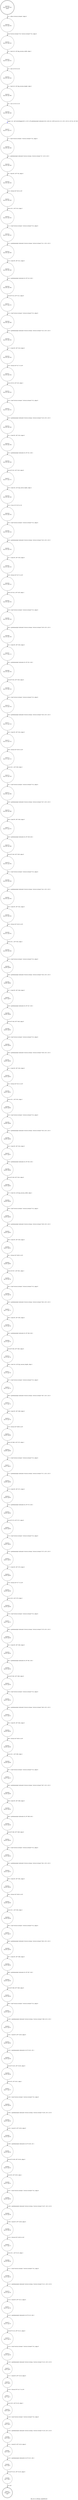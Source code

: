 digraph rdp_out_ts_bitmap_capabilityset {
label="rdp_out_ts_bitmap_capabilityset"
45527 [label="N45527\n(rp:0, ep:0)\nexit", shape="doublecircle"]
45528 [label="N45528\n(rp:154, ep:154)\nentry", shape="doublecircle"]
45528 -> 45530 [label="%2 = alloca %struct.stream*, align 8"]
45530 [label="N45530\n(rp:153, ep:153)", shape="circle"]
45530 -> 45532 [label="store %struct.stream* %0, %struct.stream** %2, align 8"]
45532 [label="N45532\n(rp:152, ep:152)", shape="circle"]
45532 -> 45533 [label="%3 = load i16, i16* @g_session_width, align 2"]
45533 [label="N45533\n(rp:151, ep:151)", shape="circle"]
45533 -> 45534 [label="%4 = zext i16 %3 to i32"]
45534 [label="N45534\n(rp:150, ep:150)", shape="circle"]
45534 -> 45535 [label="%5 = load i16, i16* @g_session_height, align 2"]
45535 [label="N45535\n(rp:149, ep:149)", shape="circle"]
45535 -> 45536 [label="%6 = zext i16 %5 to i32"]
45536 [label="N45536\n(rp:148, ep:148)", shape="circle"]
45536 -> 45537 [label="logger --@-- call void @logger(i32 4, i32 0, i8* getelementptr inbounds ([41 x i8], [41 x i8]* @.str.24.1112, i32 0, i32 0), i32 %4, i32 %6)", style="dashed", color="blue"]
45537 [label="N45537\n(rp:147, ep:147)", shape="circle"]
45537 -> 45538 [label="%7 = load %struct.stream*, %struct.stream** %2, align 8"]
45538 [label="N45538\n(rp:146, ep:146)", shape="circle"]
45538 -> 45539 [label="%8 = getelementptr inbounds %struct.stream, %struct.stream* %7, i32 0, i32 0"]
45539 [label="N45539\n(rp:145, ep:145)", shape="circle"]
45539 -> 45540 [label="%9 = load i8*, i8** %8, align 8"]
45540 [label="N45540\n(rp:144, ep:144)", shape="circle"]
45540 -> 45541 [label="%10 = bitcast i8* %9 to i16*"]
45541 [label="N45541\n(rp:143, ep:143)", shape="circle"]
45541 -> 45542 [label="store i16 2, i16* %10, align 2"]
45542 [label="N45542\n(rp:142, ep:142)", shape="circle"]
45542 -> 45543 [label="%11 = load %struct.stream*, %struct.stream** %2, align 8"]
45543 [label="N45543\n(rp:141, ep:141)", shape="circle"]
45543 -> 45544 [label="%12 = getelementptr inbounds %struct.stream, %struct.stream* %11, i32 0, i32 0"]
45544 [label="N45544\n(rp:140, ep:140)", shape="circle"]
45544 -> 45545 [label="%13 = load i8*, i8** %12, align 8"]
45545 [label="N45545\n(rp:139, ep:139)", shape="circle"]
45545 -> 45546 [label="%14 = getelementptr inbounds i8, i8* %13, i64 2"]
45546 [label="N45546\n(rp:138, ep:138)", shape="circle"]
45546 -> 45547 [label="store i8* %14, i8** %12, align 8"]
45547 [label="N45547\n(rp:137, ep:137)", shape="circle"]
45547 -> 45548 [label="%15 = load %struct.stream*, %struct.stream** %2, align 8"]
45548 [label="N45548\n(rp:136, ep:136)", shape="circle"]
45548 -> 45549 [label="%16 = getelementptr inbounds %struct.stream, %struct.stream* %15, i32 0, i32 0"]
45549 [label="N45549\n(rp:135, ep:135)", shape="circle"]
45549 -> 45550 [label="%17 = load i8*, i8** %16, align 8"]
45550 [label="N45550\n(rp:134, ep:134)", shape="circle"]
45550 -> 45551 [label="%18 = bitcast i8* %17 to i16*"]
45551 [label="N45551\n(rp:133, ep:133)", shape="circle"]
45551 -> 45552 [label="store i16 28, i16* %18, align 2"]
45552 [label="N45552\n(rp:132, ep:132)", shape="circle"]
45552 -> 45553 [label="%19 = load %struct.stream*, %struct.stream** %2, align 8"]
45553 [label="N45553\n(rp:131, ep:131)", shape="circle"]
45553 -> 45554 [label="%20 = getelementptr inbounds %struct.stream, %struct.stream* %19, i32 0, i32 0"]
45554 [label="N45554\n(rp:130, ep:130)", shape="circle"]
45554 -> 45555 [label="%21 = load i8*, i8** %20, align 8"]
45555 [label="N45555\n(rp:129, ep:129)", shape="circle"]
45555 -> 45556 [label="%22 = getelementptr inbounds i8, i8* %21, i64 2"]
45556 [label="N45556\n(rp:128, ep:128)", shape="circle"]
45556 -> 45557 [label="store i8* %22, i8** %20, align 8"]
45557 [label="N45557\n(rp:127, ep:127)", shape="circle"]
45557 -> 45558 [label="%23 = load i32, i32* @g_server_depth, align 4"]
45558 [label="N45558\n(rp:126, ep:126)", shape="circle"]
45558 -> 45559 [label="%24 = trunc i32 %23 to i16"]
45559 [label="N45559\n(rp:125, ep:125)", shape="circle"]
45559 -> 45560 [label="%25 = load %struct.stream*, %struct.stream** %2, align 8"]
45560 [label="N45560\n(rp:124, ep:124)", shape="circle"]
45560 -> 45561 [label="%26 = getelementptr inbounds %struct.stream, %struct.stream* %25, i32 0, i32 0"]
45561 [label="N45561\n(rp:123, ep:123)", shape="circle"]
45561 -> 45562 [label="%27 = load i8*, i8** %26, align 8"]
45562 [label="N45562\n(rp:122, ep:122)", shape="circle"]
45562 -> 45563 [label="%28 = bitcast i8* %27 to i16*"]
45563 [label="N45563\n(rp:121, ep:121)", shape="circle"]
45563 -> 45564 [label="store i16 %24, i16* %28, align 2"]
45564 [label="N45564\n(rp:120, ep:120)", shape="circle"]
45564 -> 45565 [label="%29 = load %struct.stream*, %struct.stream** %2, align 8"]
45565 [label="N45565\n(rp:119, ep:119)", shape="circle"]
45565 -> 45566 [label="%30 = getelementptr inbounds %struct.stream, %struct.stream* %29, i32 0, i32 0"]
45566 [label="N45566\n(rp:118, ep:118)", shape="circle"]
45566 -> 45567 [label="%31 = load i8*, i8** %30, align 8"]
45567 [label="N45567\n(rp:117, ep:117)", shape="circle"]
45567 -> 45568 [label="%32 = getelementptr inbounds i8, i8* %31, i64 2"]
45568 [label="N45568\n(rp:116, ep:116)", shape="circle"]
45568 -> 45569 [label="store i8* %32, i8** %30, align 8"]
45569 [label="N45569\n(rp:115, ep:115)", shape="circle"]
45569 -> 45570 [label="%33 = load %struct.stream*, %struct.stream** %2, align 8"]
45570 [label="N45570\n(rp:114, ep:114)", shape="circle"]
45570 -> 45571 [label="%34 = getelementptr inbounds %struct.stream, %struct.stream* %33, i32 0, i32 0"]
45571 [label="N45571\n(rp:113, ep:113)", shape="circle"]
45571 -> 45572 [label="%35 = load i8*, i8** %34, align 8"]
45572 [label="N45572\n(rp:112, ep:112)", shape="circle"]
45572 -> 45573 [label="%36 = bitcast i8* %35 to i16*"]
45573 [label="N45573\n(rp:111, ep:111)", shape="circle"]
45573 -> 45574 [label="store i16 1, i16* %36, align 2"]
45574 [label="N45574\n(rp:110, ep:110)", shape="circle"]
45574 -> 45575 [label="%37 = load %struct.stream*, %struct.stream** %2, align 8"]
45575 [label="N45575\n(rp:109, ep:109)", shape="circle"]
45575 -> 45576 [label="%38 = getelementptr inbounds %struct.stream, %struct.stream* %37, i32 0, i32 0"]
45576 [label="N45576\n(rp:108, ep:108)", shape="circle"]
45576 -> 45577 [label="%39 = load i8*, i8** %38, align 8"]
45577 [label="N45577\n(rp:107, ep:107)", shape="circle"]
45577 -> 45578 [label="%40 = getelementptr inbounds i8, i8* %39, i64 2"]
45578 [label="N45578\n(rp:106, ep:106)", shape="circle"]
45578 -> 45579 [label="store i8* %40, i8** %38, align 8"]
45579 [label="N45579\n(rp:105, ep:105)", shape="circle"]
45579 -> 45580 [label="%41 = load %struct.stream*, %struct.stream** %2, align 8"]
45580 [label="N45580\n(rp:104, ep:104)", shape="circle"]
45580 -> 45581 [label="%42 = getelementptr inbounds %struct.stream, %struct.stream* %41, i32 0, i32 0"]
45581 [label="N45581\n(rp:103, ep:103)", shape="circle"]
45581 -> 45582 [label="%43 = load i8*, i8** %42, align 8"]
45582 [label="N45582\n(rp:102, ep:102)", shape="circle"]
45582 -> 45583 [label="%44 = bitcast i8* %43 to i16*"]
45583 [label="N45583\n(rp:101, ep:101)", shape="circle"]
45583 -> 45584 [label="store i16 1, i16* %44, align 2"]
45584 [label="N45584\n(rp:100, ep:100)", shape="circle"]
45584 -> 45585 [label="%45 = load %struct.stream*, %struct.stream** %2, align 8"]
45585 [label="N45585\n(rp:99, ep:99)", shape="circle"]
45585 -> 45586 [label="%46 = getelementptr inbounds %struct.stream, %struct.stream* %45, i32 0, i32 0"]
45586 [label="N45586\n(rp:98, ep:98)", shape="circle"]
45586 -> 45587 [label="%47 = load i8*, i8** %46, align 8"]
45587 [label="N45587\n(rp:97, ep:97)", shape="circle"]
45587 -> 45588 [label="%48 = getelementptr inbounds i8, i8* %47, i64 2"]
45588 [label="N45588\n(rp:96, ep:96)", shape="circle"]
45588 -> 45589 [label="store i8* %48, i8** %46, align 8"]
45589 [label="N45589\n(rp:95, ep:95)", shape="circle"]
45589 -> 45590 [label="%49 = load %struct.stream*, %struct.stream** %2, align 8"]
45590 [label="N45590\n(rp:94, ep:94)", shape="circle"]
45590 -> 45591 [label="%50 = getelementptr inbounds %struct.stream, %struct.stream* %49, i32 0, i32 0"]
45591 [label="N45591\n(rp:93, ep:93)", shape="circle"]
45591 -> 45592 [label="%51 = load i8*, i8** %50, align 8"]
45592 [label="N45592\n(rp:92, ep:92)", shape="circle"]
45592 -> 45593 [label="%52 = bitcast i8* %51 to i16*"]
45593 [label="N45593\n(rp:91, ep:91)", shape="circle"]
45593 -> 45594 [label="store i16 1, i16* %52, align 2"]
45594 [label="N45594\n(rp:90, ep:90)", shape="circle"]
45594 -> 45595 [label="%53 = load %struct.stream*, %struct.stream** %2, align 8"]
45595 [label="N45595\n(rp:89, ep:89)", shape="circle"]
45595 -> 45596 [label="%54 = getelementptr inbounds %struct.stream, %struct.stream* %53, i32 0, i32 0"]
45596 [label="N45596\n(rp:88, ep:88)", shape="circle"]
45596 -> 45597 [label="%55 = load i8*, i8** %54, align 8"]
45597 [label="N45597\n(rp:87, ep:87)", shape="circle"]
45597 -> 45598 [label="%56 = getelementptr inbounds i8, i8* %55, i64 2"]
45598 [label="N45598\n(rp:86, ep:86)", shape="circle"]
45598 -> 45599 [label="store i8* %56, i8** %54, align 8"]
45599 [label="N45599\n(rp:85, ep:85)", shape="circle"]
45599 -> 45600 [label="%57 = load i16, i16* @g_session_width, align 2"]
45600 [label="N45600\n(rp:84, ep:84)", shape="circle"]
45600 -> 45601 [label="%58 = load %struct.stream*, %struct.stream** %2, align 8"]
45601 [label="N45601\n(rp:83, ep:83)", shape="circle"]
45601 -> 45602 [label="%59 = getelementptr inbounds %struct.stream, %struct.stream* %58, i32 0, i32 0"]
45602 [label="N45602\n(rp:82, ep:82)", shape="circle"]
45602 -> 45603 [label="%60 = load i8*, i8** %59, align 8"]
45603 [label="N45603\n(rp:81, ep:81)", shape="circle"]
45603 -> 45604 [label="%61 = bitcast i8* %60 to i16*"]
45604 [label="N45604\n(rp:80, ep:80)", shape="circle"]
45604 -> 45605 [label="store i16 %57, i16* %61, align 2"]
45605 [label="N45605\n(rp:79, ep:79)", shape="circle"]
45605 -> 45606 [label="%62 = load %struct.stream*, %struct.stream** %2, align 8"]
45606 [label="N45606\n(rp:78, ep:78)", shape="circle"]
45606 -> 45607 [label="%63 = getelementptr inbounds %struct.stream, %struct.stream* %62, i32 0, i32 0"]
45607 [label="N45607\n(rp:77, ep:77)", shape="circle"]
45607 -> 45608 [label="%64 = load i8*, i8** %63, align 8"]
45608 [label="N45608\n(rp:76, ep:76)", shape="circle"]
45608 -> 45609 [label="%65 = getelementptr inbounds i8, i8* %64, i64 2"]
45609 [label="N45609\n(rp:75, ep:75)", shape="circle"]
45609 -> 45610 [label="store i8* %65, i8** %63, align 8"]
45610 [label="N45610\n(rp:74, ep:74)", shape="circle"]
45610 -> 45611 [label="%66 = load i16, i16* @g_session_height, align 2"]
45611 [label="N45611\n(rp:73, ep:73)", shape="circle"]
45611 -> 45612 [label="%67 = load %struct.stream*, %struct.stream** %2, align 8"]
45612 [label="N45612\n(rp:72, ep:72)", shape="circle"]
45612 -> 45613 [label="%68 = getelementptr inbounds %struct.stream, %struct.stream* %67, i32 0, i32 0"]
45613 [label="N45613\n(rp:71, ep:71)", shape="circle"]
45613 -> 45614 [label="%69 = load i8*, i8** %68, align 8"]
45614 [label="N45614\n(rp:70, ep:70)", shape="circle"]
45614 -> 45615 [label="%70 = bitcast i8* %69 to i16*"]
45615 [label="N45615\n(rp:69, ep:69)", shape="circle"]
45615 -> 45616 [label="store i16 %66, i16* %70, align 2"]
45616 [label="N45616\n(rp:68, ep:68)", shape="circle"]
45616 -> 45617 [label="%71 = load %struct.stream*, %struct.stream** %2, align 8"]
45617 [label="N45617\n(rp:67, ep:67)", shape="circle"]
45617 -> 45618 [label="%72 = getelementptr inbounds %struct.stream, %struct.stream* %71, i32 0, i32 0"]
45618 [label="N45618\n(rp:66, ep:66)", shape="circle"]
45618 -> 45619 [label="%73 = load i8*, i8** %72, align 8"]
45619 [label="N45619\n(rp:65, ep:65)", shape="circle"]
45619 -> 45620 [label="%74 = getelementptr inbounds i8, i8* %73, i64 2"]
45620 [label="N45620\n(rp:64, ep:64)", shape="circle"]
45620 -> 45621 [label="store i8* %74, i8** %72, align 8"]
45621 [label="N45621\n(rp:63, ep:63)", shape="circle"]
45621 -> 45622 [label="%75 = load %struct.stream*, %struct.stream** %2, align 8"]
45622 [label="N45622\n(rp:62, ep:62)", shape="circle"]
45622 -> 45623 [label="%76 = getelementptr inbounds %struct.stream, %struct.stream* %75, i32 0, i32 0"]
45623 [label="N45623\n(rp:61, ep:61)", shape="circle"]
45623 -> 45624 [label="%77 = load i8*, i8** %76, align 8"]
45624 [label="N45624\n(rp:60, ep:60)", shape="circle"]
45624 -> 45625 [label="%78 = bitcast i8* %77 to i16*"]
45625 [label="N45625\n(rp:59, ep:59)", shape="circle"]
45625 -> 45626 [label="store i16 0, i16* %78, align 2"]
45626 [label="N45626\n(rp:58, ep:58)", shape="circle"]
45626 -> 45627 [label="%79 = load %struct.stream*, %struct.stream** %2, align 8"]
45627 [label="N45627\n(rp:57, ep:57)", shape="circle"]
45627 -> 45628 [label="%80 = getelementptr inbounds %struct.stream, %struct.stream* %79, i32 0, i32 0"]
45628 [label="N45628\n(rp:56, ep:56)", shape="circle"]
45628 -> 45629 [label="%81 = load i8*, i8** %80, align 8"]
45629 [label="N45629\n(rp:55, ep:55)", shape="circle"]
45629 -> 45630 [label="%82 = getelementptr inbounds i8, i8* %81, i64 2"]
45630 [label="N45630\n(rp:54, ep:54)", shape="circle"]
45630 -> 45631 [label="store i8* %82, i8** %80, align 8"]
45631 [label="N45631\n(rp:53, ep:53)", shape="circle"]
45631 -> 45632 [label="%83 = load %struct.stream*, %struct.stream** %2, align 8"]
45632 [label="N45632\n(rp:52, ep:52)", shape="circle"]
45632 -> 45633 [label="%84 = getelementptr inbounds %struct.stream, %struct.stream* %83, i32 0, i32 0"]
45633 [label="N45633\n(rp:51, ep:51)", shape="circle"]
45633 -> 45634 [label="%85 = load i8*, i8** %84, align 8"]
45634 [label="N45634\n(rp:50, ep:50)", shape="circle"]
45634 -> 45635 [label="%86 = bitcast i8* %85 to i16*"]
45635 [label="N45635\n(rp:49, ep:49)", shape="circle"]
45635 -> 45636 [label="store i16 1, i16* %86, align 2"]
45636 [label="N45636\n(rp:48, ep:48)", shape="circle"]
45636 -> 45637 [label="%87 = load %struct.stream*, %struct.stream** %2, align 8"]
45637 [label="N45637\n(rp:47, ep:47)", shape="circle"]
45637 -> 45638 [label="%88 = getelementptr inbounds %struct.stream, %struct.stream* %87, i32 0, i32 0"]
45638 [label="N45638\n(rp:46, ep:46)", shape="circle"]
45638 -> 45639 [label="%89 = load i8*, i8** %88, align 8"]
45639 [label="N45639\n(rp:45, ep:45)", shape="circle"]
45639 -> 45640 [label="%90 = getelementptr inbounds i8, i8* %89, i64 2"]
45640 [label="N45640\n(rp:44, ep:44)", shape="circle"]
45640 -> 45641 [label="store i8* %90, i8** %88, align 8"]
45641 [label="N45641\n(rp:43, ep:43)", shape="circle"]
45641 -> 45642 [label="%91 = load %struct.stream*, %struct.stream** %2, align 8"]
45642 [label="N45642\n(rp:42, ep:42)", shape="circle"]
45642 -> 45643 [label="%92 = getelementptr inbounds %struct.stream, %struct.stream* %91, i32 0, i32 0"]
45643 [label="N45643\n(rp:41, ep:41)", shape="circle"]
45643 -> 45644 [label="%93 = load i8*, i8** %92, align 8"]
45644 [label="N45644\n(rp:40, ep:40)", shape="circle"]
45644 -> 45645 [label="%94 = bitcast i8* %93 to i16*"]
45645 [label="N45645\n(rp:39, ep:39)", shape="circle"]
45645 -> 45646 [label="store i16 1, i16* %94, align 2"]
45646 [label="N45646\n(rp:38, ep:38)", shape="circle"]
45646 -> 45647 [label="%95 = load %struct.stream*, %struct.stream** %2, align 8"]
45647 [label="N45647\n(rp:37, ep:37)", shape="circle"]
45647 -> 45648 [label="%96 = getelementptr inbounds %struct.stream, %struct.stream* %95, i32 0, i32 0"]
45648 [label="N45648\n(rp:36, ep:36)", shape="circle"]
45648 -> 45649 [label="%97 = load i8*, i8** %96, align 8"]
45649 [label="N45649\n(rp:35, ep:35)", shape="circle"]
45649 -> 45650 [label="%98 = getelementptr inbounds i8, i8* %97, i64 2"]
45650 [label="N45650\n(rp:34, ep:34)", shape="circle"]
45650 -> 45651 [label="store i8* %98, i8** %96, align 8"]
45651 [label="N45651\n(rp:33, ep:33)", shape="circle"]
45651 -> 45652 [label="%99 = load %struct.stream*, %struct.stream** %2, align 8"]
45652 [label="N45652\n(rp:32, ep:32)", shape="circle"]
45652 -> 45653 [label="%100 = getelementptr inbounds %struct.stream, %struct.stream* %99, i32 0, i32 0"]
45653 [label="N45653\n(rp:31, ep:31)", shape="circle"]
45653 -> 45654 [label="%101 = load i8*, i8** %100, align 8"]
45654 [label="N45654\n(rp:30, ep:30)", shape="circle"]
45654 -> 45655 [label="%102 = getelementptr inbounds i8, i8* %101, i32 1"]
45655 [label="N45655\n(rp:29, ep:29)", shape="circle"]
45655 -> 45656 [label="store i8* %102, i8** %100, align 8"]
45656 [label="N45656\n(rp:28, ep:28)", shape="circle"]
45656 -> 45657 [label="store i8 0, i8* %101, align 1"]
45657 [label="N45657\n(rp:27, ep:27)", shape="circle"]
45657 -> 45658 [label="%103 = load %struct.stream*, %struct.stream** %2, align 8"]
45658 [label="N45658\n(rp:26, ep:26)", shape="circle"]
45658 -> 45659 [label="%104 = getelementptr inbounds %struct.stream, %struct.stream* %103, i32 0, i32 0"]
45659 [label="N45659\n(rp:25, ep:25)", shape="circle"]
45659 -> 45660 [label="%105 = load i8*, i8** %104, align 8"]
45660 [label="N45660\n(rp:24, ep:24)", shape="circle"]
45660 -> 45661 [label="%106 = getelementptr inbounds i8, i8* %105, i32 1"]
45661 [label="N45661\n(rp:23, ep:23)", shape="circle"]
45661 -> 45662 [label="store i8* %106, i8** %104, align 8"]
45662 [label="N45662\n(rp:22, ep:22)", shape="circle"]
45662 -> 45663 [label="store i8 0, i8* %105, align 1"]
45663 [label="N45663\n(rp:21, ep:21)", shape="circle"]
45663 -> 45664 [label="%107 = load %struct.stream*, %struct.stream** %2, align 8"]
45664 [label="N45664\n(rp:20, ep:20)", shape="circle"]
45664 -> 45665 [label="%108 = getelementptr inbounds %struct.stream, %struct.stream* %107, i32 0, i32 0"]
45665 [label="N45665\n(rp:19, ep:19)", shape="circle"]
45665 -> 45666 [label="%109 = load i8*, i8** %108, align 8"]
45666 [label="N45666\n(rp:18, ep:18)", shape="circle"]
45666 -> 45667 [label="%110 = bitcast i8* %109 to i16*"]
45667 [label="N45667\n(rp:17, ep:17)", shape="circle"]
45667 -> 45668 [label="store i16 1, i16* %110, align 2"]
45668 [label="N45668\n(rp:16, ep:16)", shape="circle"]
45668 -> 45669 [label="%111 = load %struct.stream*, %struct.stream** %2, align 8"]
45669 [label="N45669\n(rp:15, ep:15)", shape="circle"]
45669 -> 45670 [label="%112 = getelementptr inbounds %struct.stream, %struct.stream* %111, i32 0, i32 0"]
45670 [label="N45670\n(rp:14, ep:14)", shape="circle"]
45670 -> 45671 [label="%113 = load i8*, i8** %112, align 8"]
45671 [label="N45671\n(rp:13, ep:13)", shape="circle"]
45671 -> 45672 [label="%114 = getelementptr inbounds i8, i8* %113, i64 2"]
45672 [label="N45672\n(rp:12, ep:12)", shape="circle"]
45672 -> 45673 [label="store i8* %114, i8** %112, align 8"]
45673 [label="N45673\n(rp:11, ep:11)", shape="circle"]
45673 -> 45674 [label="%115 = load %struct.stream*, %struct.stream** %2, align 8"]
45674 [label="N45674\n(rp:10, ep:10)", shape="circle"]
45674 -> 45675 [label="%116 = getelementptr inbounds %struct.stream, %struct.stream* %115, i32 0, i32 0"]
45675 [label="N45675\n(rp:9, ep:9)", shape="circle"]
45675 -> 45676 [label="%117 = load i8*, i8** %116, align 8"]
45676 [label="N45676\n(rp:8, ep:8)", shape="circle"]
45676 -> 45677 [label="%118 = bitcast i8* %117 to i16*"]
45677 [label="N45677\n(rp:7, ep:7)", shape="circle"]
45677 -> 45678 [label="store i16 0, i16* %118, align 2"]
45678 [label="N45678\n(rp:6, ep:6)", shape="circle"]
45678 -> 45679 [label="%119 = load %struct.stream*, %struct.stream** %2, align 8"]
45679 [label="N45679\n(rp:5, ep:5)", shape="circle"]
45679 -> 45680 [label="%120 = getelementptr inbounds %struct.stream, %struct.stream* %119, i32 0, i32 0"]
45680 [label="N45680\n(rp:4, ep:4)", shape="circle"]
45680 -> 45681 [label="%121 = load i8*, i8** %120, align 8"]
45681 [label="N45681\n(rp:3, ep:3)", shape="circle"]
45681 -> 45682 [label="%122 = getelementptr inbounds i8, i8* %121, i64 2"]
45682 [label="N45682\n(rp:2, ep:2)", shape="circle"]
45682 -> 45683 [label="store i8* %122, i8** %120, align 8"]
45683 [label="N45683\n(rp:1, ep:1)", shape="circle"]
45683 -> 45527 [label="ret void"]
}
